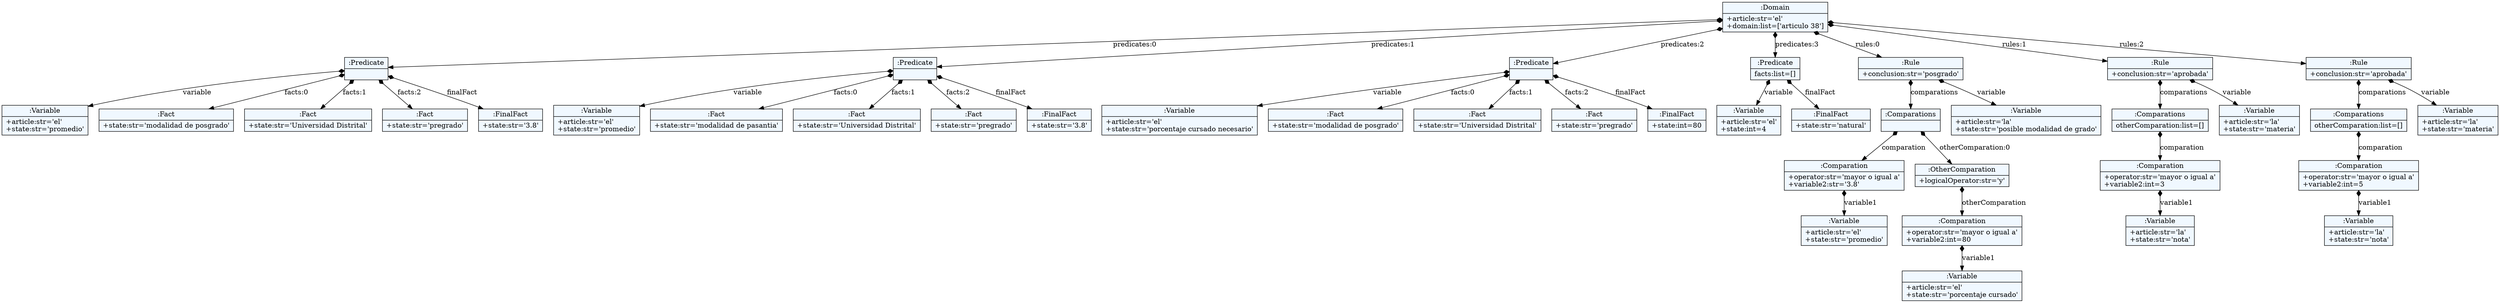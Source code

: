 
    digraph xtext {
    fontname = "Bitstream Vera Sans"
    fontsize = 8
    node[
        shape=record,
        style=filled,
        fillcolor=aliceblue
    ]
    nodesep = 0.3
    edge[dir=black,arrowtail=empty]


140444419590912 -> 140444419621384 [label="predicates:0" arrowtail=diamond dir=both]
140444419621384 -> 140444419622000 [label="variable" arrowtail=diamond dir=both]
140444419622000[label="{:Variable|+article:str='el'\l+state:str='promedio'\l}"]
140444419621384 -> 140444419622448 [label="facts:0" arrowtail=diamond dir=both]
140444419622448[label="{:Fact|+state:str='modalidad de posgrado'\l}"]
140444419621384 -> 140444419622616 [label="facts:1" arrowtail=diamond dir=both]
140444419622616[label="{:Fact|+state:str='Universidad Distrital'\l}"]
140444419621384 -> 140444419622728 [label="facts:2" arrowtail=diamond dir=both]
140444419622728[label="{:Fact|+state:str='pregrado'\l}"]
140444419621384 -> 140444419622336 [label="finalFact" arrowtail=diamond dir=both]
140444419622336[label="{:FinalFact|+state:str='3.8'\l}"]
140444419621384[label="{:Predicate|}"]
140444419590912 -> 140444419621104 [label="predicates:1" arrowtail=diamond dir=both]
140444419621104 -> 140444419622840 [label="variable" arrowtail=diamond dir=both]
140444419622840[label="{:Variable|+article:str='el'\l+state:str='promedio'\l}"]
140444419621104 -> 140444419622672 [label="facts:0" arrowtail=diamond dir=both]
140444419622672[label="{:Fact|+state:str='modalidad de pasantia'\l}"]
140444419621104 -> 140444419622952 [label="facts:1" arrowtail=diamond dir=both]
140444419622952[label="{:Fact|+state:str='Universidad Distrital'\l}"]
140444419621104 -> 140444419623064 [label="facts:2" arrowtail=diamond dir=both]
140444419623064[label="{:Fact|+state:str='pregrado'\l}"]
140444419621104 -> 140444419622896 [label="finalFact" arrowtail=diamond dir=both]
140444419622896[label="{:FinalFact|+state:str='3.8'\l}"]
140444419621104[label="{:Predicate|}"]
140444419590912 -> 140444419622784 [label="predicates:2" arrowtail=diamond dir=both]
140444419622784 -> 140444419623176 [label="variable" arrowtail=diamond dir=both]
140444419623176[label="{:Variable|+article:str='el'\l+state:str='porcentaje cursado necesario'\l}"]
140444419622784 -> 140444419623008 [label="facts:0" arrowtail=diamond dir=both]
140444419623008[label="{:Fact|+state:str='modalidad de posgrado'\l}"]
140444419622784 -> 140444419623288 [label="facts:1" arrowtail=diamond dir=both]
140444419623288[label="{:Fact|+state:str='Universidad Distrital'\l}"]
140444419622784 -> 140444419623400 [label="facts:2" arrowtail=diamond dir=both]
140444419623400[label="{:Fact|+state:str='pregrado'\l}"]
140444419622784 -> 140444419623232 [label="finalFact" arrowtail=diamond dir=both]
140444419623232[label="{:FinalFact|+state:int=80\l}"]
140444419622784[label="{:Predicate|}"]
140444419590912 -> 140444419623120 [label="predicates:3" arrowtail=diamond dir=both]
140444419623120 -> 140444419623512 [label="variable" arrowtail=diamond dir=both]
140444419623512[label="{:Variable|+article:str='el'\l+state:int=4\l}"]
140444419623120 -> 140444419623568 [label="finalFact" arrowtail=diamond dir=both]
140444419623568[label="{:FinalFact|+state:str='natural'\l}"]
140444419623120[label="{:Predicate|facts:list=[]\l}"]
140444419590912 -> 140444419623456 [label="rules:0" arrowtail=diamond dir=both]
140444419623456 -> 140444419623624 [label="comparations" arrowtail=diamond dir=both]
140444419623624 -> 140444419623792 [label="comparation" arrowtail=diamond dir=both]
140444419623792 -> 140444419623960 [label="variable1" arrowtail=diamond dir=both]
140444419623960[label="{:Variable|+article:str='el'\l+state:str='promedio'\l}"]
140444419623792[label="{:Comparation|+operator:str='mayor o igual a'\l+variable2:str='3.8'\l}"]
140444419623624 -> 140444419623904 [label="otherComparation:0" arrowtail=diamond dir=both]
140444419623904 -> 140444419624128 [label="otherComparation" arrowtail=diamond dir=both]
140444419624128 -> 140444419624240 [label="variable1" arrowtail=diamond dir=both]
140444419624240[label="{:Variable|+article:str='el'\l+state:str='porcentaje cursado'\l}"]
140444419624128[label="{:Comparation|+operator:str='mayor o igual a'\l+variable2:int=80\l}"]
140444419623904[label="{:OtherComparation|+logicalOperator:str='y'\l}"]
140444419623624[label="{:Comparations|}"]
140444419623456 -> 140444419623736 [label="variable" arrowtail=diamond dir=both]
140444419623736[label="{:Variable|+article:str='la'\l+state:str='posible modalidad de grado'\l}"]
140444419623456[label="{:Rule|+conclusion:str='posgrado'\l}"]
140444419590912 -> 140444419623344 [label="rules:1" arrowtail=diamond dir=both]
140444419623344 -> 140444419623680 [label="comparations" arrowtail=diamond dir=both]
140444419623680 -> 140444419624184 [label="comparation" arrowtail=diamond dir=both]
140444419624184 -> 140444419624408 [label="variable1" arrowtail=diamond dir=both]
140444419624408[label="{:Variable|+article:str='la'\l+state:str='nota'\l}"]
140444419624184[label="{:Comparation|+operator:str='mayor o igual a'\l+variable2:int=3\l}"]
140444419623680[label="{:Comparations|otherComparation:list=[]\l}"]
140444419623344 -> 140444419624016 [label="variable" arrowtail=diamond dir=both]
140444419624016[label="{:Variable|+article:str='la'\l+state:str='materia'\l}"]
140444419623344[label="{:Rule|+conclusion:str='aprobada'\l}"]
140444419590912 -> 140444419623848 [label="rules:2" arrowtail=diamond dir=both]
140444419623848 -> 140444419624464 [label="comparations" arrowtail=diamond dir=both]
140444419624464 -> 140444419624576 [label="comparation" arrowtail=diamond dir=both]
140444419624576 -> 140444419624744 [label="variable1" arrowtail=diamond dir=both]
140444419624744[label="{:Variable|+article:str='la'\l+state:str='nota'\l}"]
140444419624576[label="{:Comparation|+operator:str='mayor o igual a'\l+variable2:int=5\l}"]
140444419624464[label="{:Comparations|otherComparation:list=[]\l}"]
140444419623848 -> 140444419624072 [label="variable" arrowtail=diamond dir=both]
140444419624072[label="{:Variable|+article:str='la'\l+state:str='materia'\l}"]
140444419623848[label="{:Rule|+conclusion:str='aprobada'\l}"]
140444419590912[label="{:Domain|+article:str='el'\l+domain:list=['articulo 38']\l}"]

}

